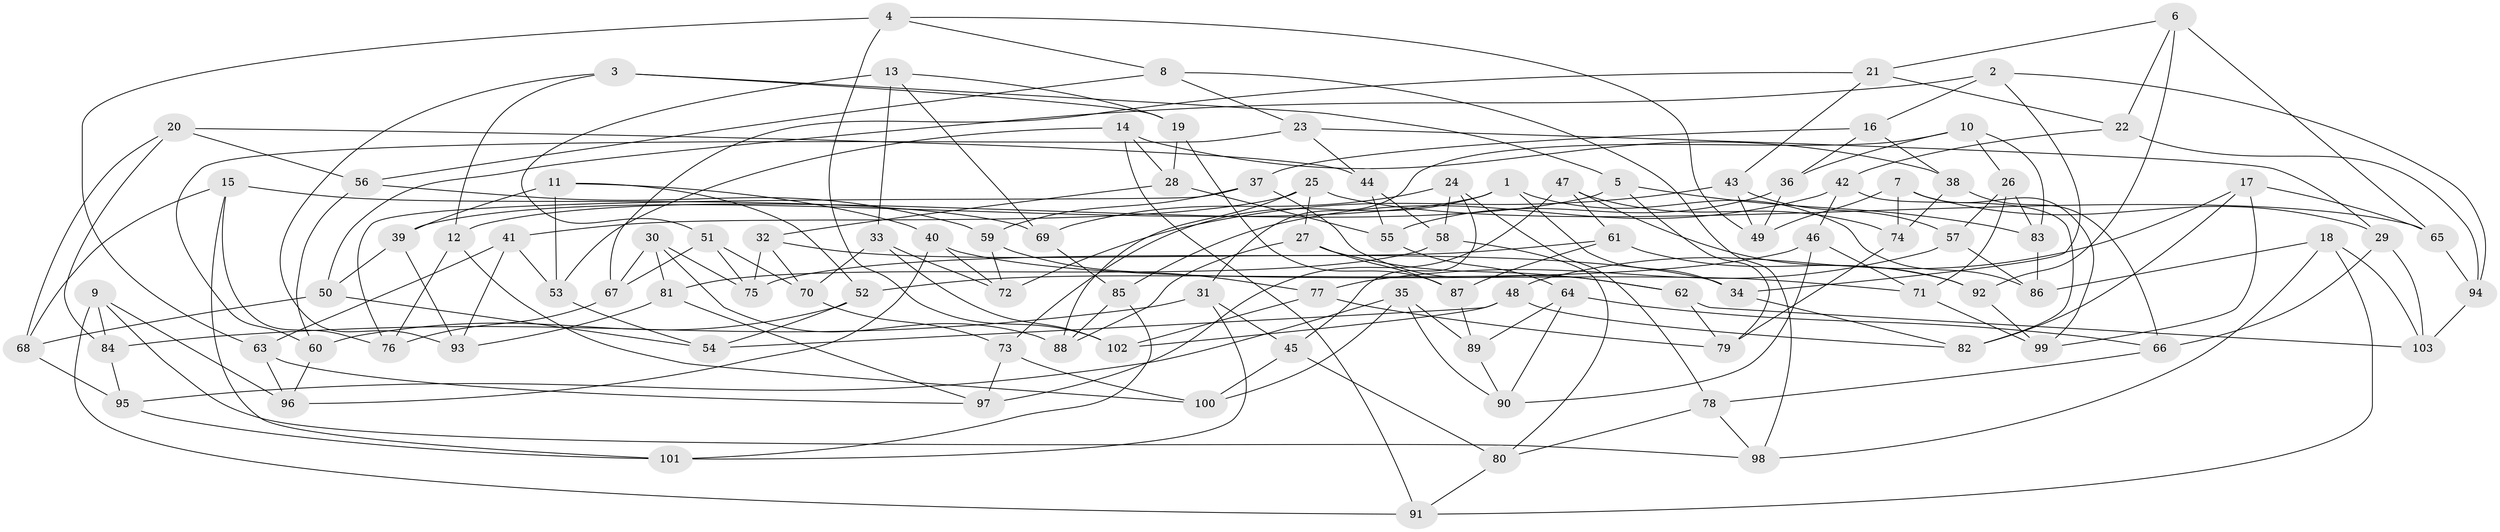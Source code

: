 // Generated by graph-tools (version 1.1) at 2025/16/03/09/25 04:16:27]
// undirected, 103 vertices, 206 edges
graph export_dot {
graph [start="1"]
  node [color=gray90,style=filled];
  1;
  2;
  3;
  4;
  5;
  6;
  7;
  8;
  9;
  10;
  11;
  12;
  13;
  14;
  15;
  16;
  17;
  18;
  19;
  20;
  21;
  22;
  23;
  24;
  25;
  26;
  27;
  28;
  29;
  30;
  31;
  32;
  33;
  34;
  35;
  36;
  37;
  38;
  39;
  40;
  41;
  42;
  43;
  44;
  45;
  46;
  47;
  48;
  49;
  50;
  51;
  52;
  53;
  54;
  55;
  56;
  57;
  58;
  59;
  60;
  61;
  62;
  63;
  64;
  65;
  66;
  67;
  68;
  69;
  70;
  71;
  72;
  73;
  74;
  75;
  76;
  77;
  78;
  79;
  80;
  81;
  82;
  83;
  84;
  85;
  86;
  87;
  88;
  89;
  90;
  91;
  92;
  93;
  94;
  95;
  96;
  97;
  98;
  99;
  100;
  101;
  102;
  103;
  1 -- 39;
  1 -- 73;
  1 -- 86;
  1 -- 34;
  2 -- 16;
  2 -- 34;
  2 -- 50;
  2 -- 94;
  3 -- 12;
  3 -- 19;
  3 -- 5;
  3 -- 93;
  4 -- 102;
  4 -- 63;
  4 -- 8;
  4 -- 49;
  5 -- 83;
  5 -- 79;
  5 -- 12;
  6 -- 22;
  6 -- 92;
  6 -- 21;
  6 -- 65;
  7 -- 29;
  7 -- 99;
  7 -- 74;
  7 -- 49;
  8 -- 56;
  8 -- 23;
  8 -- 98;
  9 -- 96;
  9 -- 91;
  9 -- 98;
  9 -- 84;
  10 -- 31;
  10 -- 26;
  10 -- 83;
  10 -- 36;
  11 -- 53;
  11 -- 52;
  11 -- 39;
  11 -- 40;
  12 -- 100;
  12 -- 76;
  13 -- 19;
  13 -- 51;
  13 -- 69;
  13 -- 33;
  14 -- 53;
  14 -- 38;
  14 -- 28;
  14 -- 91;
  15 -- 69;
  15 -- 76;
  15 -- 68;
  15 -- 101;
  16 -- 37;
  16 -- 38;
  16 -- 36;
  17 -- 99;
  17 -- 48;
  17 -- 65;
  17 -- 82;
  18 -- 103;
  18 -- 98;
  18 -- 86;
  18 -- 91;
  19 -- 28;
  19 -- 87;
  20 -- 56;
  20 -- 44;
  20 -- 84;
  20 -- 68;
  21 -- 67;
  21 -- 22;
  21 -- 43;
  22 -- 42;
  22 -- 94;
  23 -- 29;
  23 -- 44;
  23 -- 60;
  24 -- 58;
  24 -- 78;
  24 -- 45;
  24 -- 69;
  25 -- 27;
  25 -- 65;
  25 -- 41;
  25 -- 88;
  26 -- 57;
  26 -- 83;
  26 -- 71;
  27 -- 88;
  27 -- 62;
  27 -- 87;
  28 -- 55;
  28 -- 32;
  29 -- 66;
  29 -- 103;
  30 -- 81;
  30 -- 75;
  30 -- 88;
  30 -- 67;
  31 -- 84;
  31 -- 45;
  31 -- 101;
  32 -- 70;
  32 -- 34;
  32 -- 75;
  33 -- 72;
  33 -- 70;
  33 -- 102;
  34 -- 82;
  35 -- 90;
  35 -- 100;
  35 -- 89;
  35 -- 95;
  36 -- 49;
  36 -- 55;
  37 -- 76;
  37 -- 59;
  37 -- 62;
  38 -- 74;
  38 -- 66;
  39 -- 93;
  39 -- 50;
  40 -- 96;
  40 -- 72;
  40 -- 71;
  41 -- 53;
  41 -- 63;
  41 -- 93;
  42 -- 82;
  42 -- 46;
  42 -- 85;
  43 -- 49;
  43 -- 57;
  43 -- 72;
  44 -- 58;
  44 -- 55;
  45 -- 100;
  45 -- 80;
  46 -- 71;
  46 -- 52;
  46 -- 90;
  47 -- 97;
  47 -- 92;
  47 -- 74;
  47 -- 61;
  48 -- 54;
  48 -- 82;
  48 -- 102;
  50 -- 68;
  50 -- 54;
  51 -- 70;
  51 -- 67;
  51 -- 75;
  52 -- 60;
  52 -- 54;
  53 -- 54;
  55 -- 64;
  56 -- 59;
  56 -- 60;
  57 -- 86;
  57 -- 77;
  58 -- 81;
  58 -- 80;
  59 -- 77;
  59 -- 72;
  60 -- 96;
  61 -- 87;
  61 -- 75;
  61 -- 92;
  62 -- 79;
  62 -- 103;
  63 -- 96;
  63 -- 97;
  64 -- 89;
  64 -- 66;
  64 -- 90;
  65 -- 94;
  66 -- 78;
  67 -- 76;
  68 -- 95;
  69 -- 85;
  70 -- 73;
  71 -- 99;
  73 -- 100;
  73 -- 97;
  74 -- 79;
  77 -- 79;
  77 -- 102;
  78 -- 98;
  78 -- 80;
  80 -- 91;
  81 -- 97;
  81 -- 93;
  83 -- 86;
  84 -- 95;
  85 -- 88;
  85 -- 101;
  87 -- 89;
  89 -- 90;
  92 -- 99;
  94 -- 103;
  95 -- 101;
}
